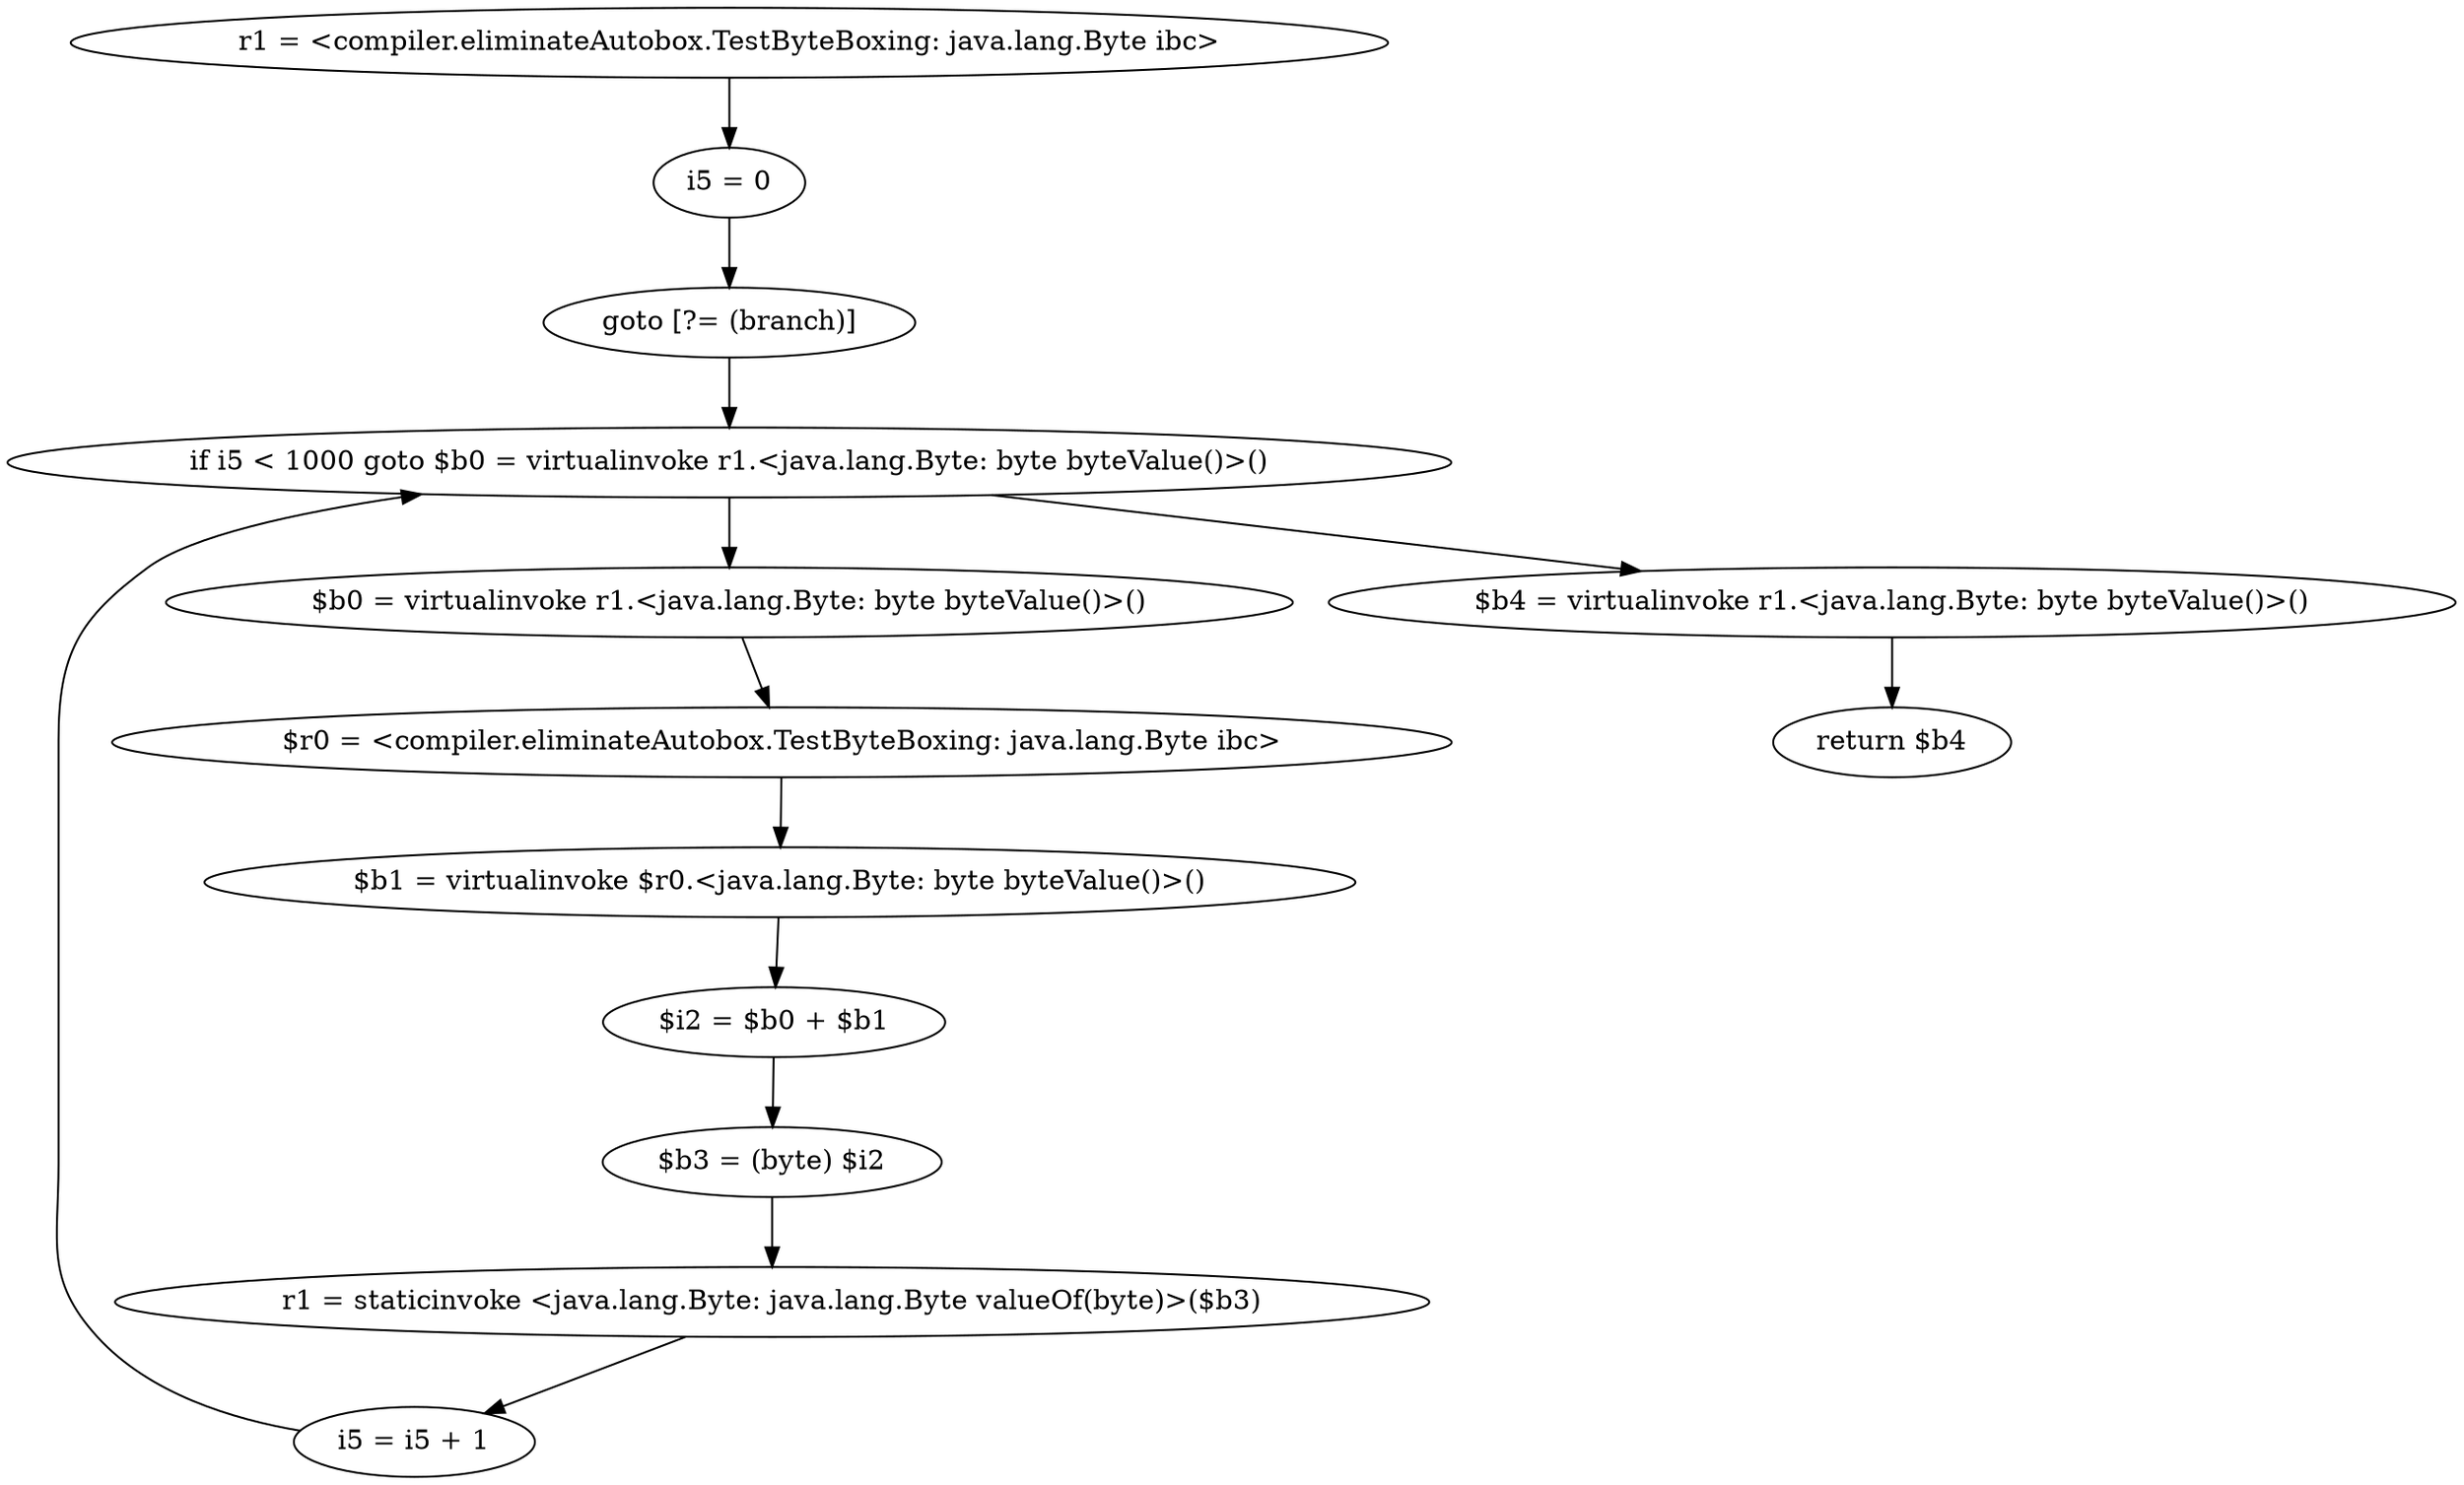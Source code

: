 digraph "unitGraph" {
    "r1 = <compiler.eliminateAutobox.TestByteBoxing: java.lang.Byte ibc>"
    "i5 = 0"
    "goto [?= (branch)]"
    "$b0 = virtualinvoke r1.<java.lang.Byte: byte byteValue()>()"
    "$r0 = <compiler.eliminateAutobox.TestByteBoxing: java.lang.Byte ibc>"
    "$b1 = virtualinvoke $r0.<java.lang.Byte: byte byteValue()>()"
    "$i2 = $b0 + $b1"
    "$b3 = (byte) $i2"
    "r1 = staticinvoke <java.lang.Byte: java.lang.Byte valueOf(byte)>($b3)"
    "i5 = i5 + 1"
    "if i5 < 1000 goto $b0 = virtualinvoke r1.<java.lang.Byte: byte byteValue()>()"
    "$b4 = virtualinvoke r1.<java.lang.Byte: byte byteValue()>()"
    "return $b4"
    "r1 = <compiler.eliminateAutobox.TestByteBoxing: java.lang.Byte ibc>"->"i5 = 0";
    "i5 = 0"->"goto [?= (branch)]";
    "goto [?= (branch)]"->"if i5 < 1000 goto $b0 = virtualinvoke r1.<java.lang.Byte: byte byteValue()>()";
    "$b0 = virtualinvoke r1.<java.lang.Byte: byte byteValue()>()"->"$r0 = <compiler.eliminateAutobox.TestByteBoxing: java.lang.Byte ibc>";
    "$r0 = <compiler.eliminateAutobox.TestByteBoxing: java.lang.Byte ibc>"->"$b1 = virtualinvoke $r0.<java.lang.Byte: byte byteValue()>()";
    "$b1 = virtualinvoke $r0.<java.lang.Byte: byte byteValue()>()"->"$i2 = $b0 + $b1";
    "$i2 = $b0 + $b1"->"$b3 = (byte) $i2";
    "$b3 = (byte) $i2"->"r1 = staticinvoke <java.lang.Byte: java.lang.Byte valueOf(byte)>($b3)";
    "r1 = staticinvoke <java.lang.Byte: java.lang.Byte valueOf(byte)>($b3)"->"i5 = i5 + 1";
    "i5 = i5 + 1"->"if i5 < 1000 goto $b0 = virtualinvoke r1.<java.lang.Byte: byte byteValue()>()";
    "if i5 < 1000 goto $b0 = virtualinvoke r1.<java.lang.Byte: byte byteValue()>()"->"$b4 = virtualinvoke r1.<java.lang.Byte: byte byteValue()>()";
    "if i5 < 1000 goto $b0 = virtualinvoke r1.<java.lang.Byte: byte byteValue()>()"->"$b0 = virtualinvoke r1.<java.lang.Byte: byte byteValue()>()";
    "$b4 = virtualinvoke r1.<java.lang.Byte: byte byteValue()>()"->"return $b4";
}
